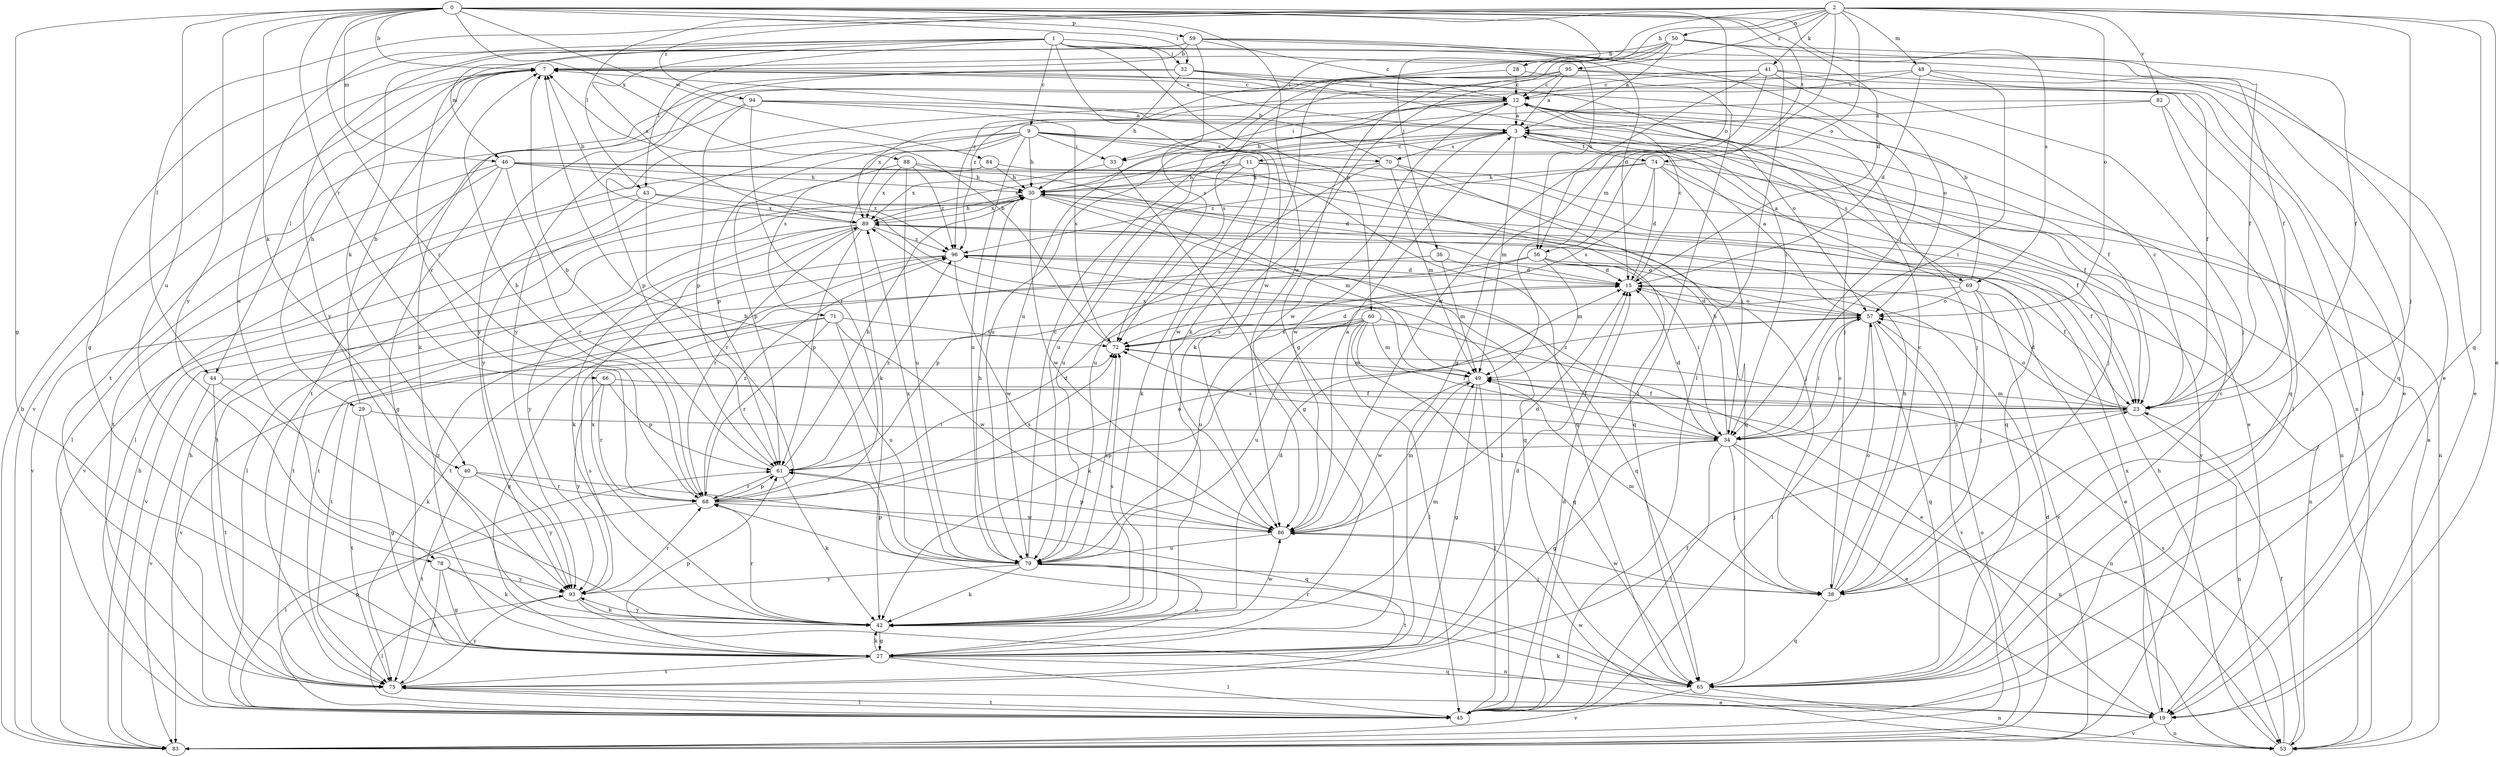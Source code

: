 strict digraph  {
0;
1;
2;
3;
7;
9;
11;
12;
15;
19;
23;
27;
28;
29;
30;
32;
33;
34;
36;
38;
40;
41;
42;
43;
44;
45;
46;
48;
49;
50;
53;
56;
57;
59;
60;
61;
65;
66;
68;
69;
70;
71;
72;
74;
75;
78;
79;
82;
83;
84;
86;
88;
89;
93;
94;
95;
96;
0 -> 7  [label=b];
0 -> 15  [label=d];
0 -> 27  [label=g];
0 -> 32  [label=i];
0 -> 36  [label=j];
0 -> 40  [label=k];
0 -> 46  [label=m];
0 -> 56  [label=o];
0 -> 59  [label=p];
0 -> 66  [label=r];
0 -> 68  [label=r];
0 -> 69  [label=s];
0 -> 74  [label=t];
0 -> 78  [label=u];
0 -> 84  [label=w];
0 -> 86  [label=w];
0 -> 88  [label=x];
0 -> 93  [label=y];
1 -> 3  [label=a];
1 -> 9  [label=c];
1 -> 23  [label=f];
1 -> 32  [label=i];
1 -> 40  [label=k];
1 -> 43  [label=l];
1 -> 46  [label=m];
1 -> 56  [label=o];
1 -> 60  [label=p];
1 -> 78  [label=u];
1 -> 86  [label=w];
1 -> 89  [label=x];
2 -> 19  [label=e];
2 -> 28  [label=h];
2 -> 33  [label=i];
2 -> 38  [label=j];
2 -> 41  [label=k];
2 -> 43  [label=l];
2 -> 44  [label=l];
2 -> 48  [label=m];
2 -> 49  [label=m];
2 -> 50  [label=n];
2 -> 56  [label=o];
2 -> 57  [label=o];
2 -> 65  [label=q];
2 -> 82  [label=v];
2 -> 94  [label=z];
2 -> 95  [label=z];
3 -> 11  [label=c];
3 -> 38  [label=j];
3 -> 49  [label=m];
3 -> 69  [label=s];
3 -> 70  [label=s];
3 -> 74  [label=t];
3 -> 79  [label=u];
3 -> 86  [label=w];
7 -> 12  [label=c];
7 -> 29  [label=h];
7 -> 44  [label=l];
7 -> 53  [label=n];
7 -> 83  [label=v];
9 -> 19  [label=e];
9 -> 23  [label=f];
9 -> 30  [label=h];
9 -> 33  [label=i];
9 -> 42  [label=k];
9 -> 61  [label=p];
9 -> 70  [label=s];
9 -> 71  [label=s];
9 -> 79  [label=u];
9 -> 86  [label=w];
9 -> 93  [label=y];
11 -> 30  [label=h];
11 -> 42  [label=k];
11 -> 53  [label=n];
11 -> 65  [label=q];
11 -> 79  [label=u];
11 -> 89  [label=x];
12 -> 3  [label=a];
12 -> 33  [label=i];
12 -> 38  [label=j];
12 -> 57  [label=o];
12 -> 61  [label=p];
12 -> 79  [label=u];
12 -> 86  [label=w];
12 -> 89  [label=x];
15 -> 12  [label=c];
15 -> 57  [label=o];
19 -> 53  [label=n];
19 -> 83  [label=v];
19 -> 86  [label=w];
19 -> 89  [label=x];
23 -> 12  [label=c];
23 -> 15  [label=d];
23 -> 34  [label=i];
23 -> 49  [label=m];
23 -> 53  [label=n];
23 -> 57  [label=o];
27 -> 15  [label=d];
27 -> 42  [label=k];
27 -> 45  [label=l];
27 -> 61  [label=p];
27 -> 65  [label=q];
27 -> 75  [label=t];
27 -> 79  [label=u];
27 -> 96  [label=z];
28 -> 12  [label=c];
28 -> 45  [label=l];
28 -> 75  [label=t];
29 -> 7  [label=b];
29 -> 27  [label=g];
29 -> 34  [label=i];
29 -> 75  [label=t];
30 -> 3  [label=a];
30 -> 49  [label=m];
30 -> 65  [label=q];
30 -> 83  [label=v];
30 -> 86  [label=w];
30 -> 89  [label=x];
32 -> 12  [label=c];
32 -> 30  [label=h];
32 -> 34  [label=i];
32 -> 38  [label=j];
32 -> 42  [label=k];
32 -> 93  [label=y];
33 -> 27  [label=g];
33 -> 89  [label=x];
34 -> 15  [label=d];
34 -> 19  [label=e];
34 -> 27  [label=g];
34 -> 30  [label=h];
34 -> 38  [label=j];
34 -> 45  [label=l];
34 -> 53  [label=n];
34 -> 57  [label=o];
34 -> 61  [label=p];
34 -> 72  [label=s];
34 -> 96  [label=z];
36 -> 15  [label=d];
36 -> 49  [label=m];
36 -> 75  [label=t];
38 -> 12  [label=c];
38 -> 30  [label=h];
38 -> 49  [label=m];
38 -> 57  [label=o];
38 -> 65  [label=q];
38 -> 86  [label=w];
40 -> 65  [label=q];
40 -> 68  [label=r];
40 -> 75  [label=t];
40 -> 93  [label=y];
41 -> 12  [label=c];
41 -> 19  [label=e];
41 -> 27  [label=g];
41 -> 38  [label=j];
41 -> 57  [label=o];
41 -> 79  [label=u];
41 -> 86  [label=w];
42 -> 15  [label=d];
42 -> 27  [label=g];
42 -> 49  [label=m];
42 -> 68  [label=r];
42 -> 72  [label=s];
42 -> 86  [label=w];
42 -> 89  [label=x];
42 -> 93  [label=y];
43 -> 45  [label=l];
43 -> 68  [label=r];
43 -> 75  [label=t];
43 -> 83  [label=v];
43 -> 89  [label=x];
44 -> 23  [label=f];
44 -> 42  [label=k];
44 -> 75  [label=t];
44 -> 83  [label=v];
45 -> 15  [label=d];
45 -> 30  [label=h];
45 -> 61  [label=p];
45 -> 75  [label=t];
46 -> 15  [label=d];
46 -> 27  [label=g];
46 -> 30  [label=h];
46 -> 38  [label=j];
46 -> 45  [label=l];
46 -> 68  [label=r];
46 -> 75  [label=t];
46 -> 96  [label=z];
48 -> 12  [label=c];
48 -> 15  [label=d];
48 -> 19  [label=e];
48 -> 34  [label=i];
48 -> 65  [label=q];
48 -> 96  [label=z];
49 -> 23  [label=f];
49 -> 27  [label=g];
49 -> 45  [label=l];
49 -> 53  [label=n];
49 -> 86  [label=w];
49 -> 89  [label=x];
50 -> 3  [label=a];
50 -> 7  [label=b];
50 -> 19  [label=e];
50 -> 23  [label=f];
50 -> 27  [label=g];
50 -> 42  [label=k];
50 -> 45  [label=l];
50 -> 96  [label=z];
53 -> 3  [label=a];
53 -> 23  [label=f];
53 -> 30  [label=h];
53 -> 72  [label=s];
56 -> 15  [label=d];
56 -> 34  [label=i];
56 -> 49  [label=m];
56 -> 53  [label=n];
56 -> 61  [label=p];
56 -> 75  [label=t];
57 -> 3  [label=a];
57 -> 15  [label=d];
57 -> 34  [label=i];
57 -> 45  [label=l];
57 -> 65  [label=q];
57 -> 72  [label=s];
57 -> 83  [label=v];
59 -> 7  [label=b];
59 -> 12  [label=c];
59 -> 15  [label=d];
59 -> 23  [label=f];
59 -> 27  [label=g];
59 -> 34  [label=i];
59 -> 68  [label=r];
59 -> 72  [label=s];
59 -> 93  [label=y];
60 -> 19  [label=e];
60 -> 34  [label=i];
60 -> 42  [label=k];
60 -> 45  [label=l];
60 -> 49  [label=m];
60 -> 65  [label=q];
60 -> 72  [label=s];
60 -> 79  [label=u];
60 -> 83  [label=v];
61 -> 7  [label=b];
61 -> 15  [label=d];
61 -> 30  [label=h];
61 -> 42  [label=k];
61 -> 68  [label=r];
61 -> 96  [label=z];
65 -> 12  [label=c];
65 -> 42  [label=k];
65 -> 53  [label=n];
65 -> 68  [label=r];
65 -> 83  [label=v];
66 -> 23  [label=f];
66 -> 61  [label=p];
66 -> 68  [label=r];
66 -> 93  [label=y];
68 -> 7  [label=b];
68 -> 45  [label=l];
68 -> 57  [label=o];
68 -> 61  [label=p];
68 -> 72  [label=s];
68 -> 86  [label=w];
68 -> 96  [label=z];
69 -> 3  [label=a];
69 -> 7  [label=b];
69 -> 19  [label=e];
69 -> 38  [label=j];
69 -> 57  [label=o];
69 -> 79  [label=u];
69 -> 83  [label=v];
70 -> 7  [label=b];
70 -> 23  [label=f];
70 -> 30  [label=h];
70 -> 49  [label=m];
70 -> 65  [label=q];
70 -> 79  [label=u];
71 -> 27  [label=g];
71 -> 68  [label=r];
71 -> 72  [label=s];
71 -> 75  [label=t];
71 -> 79  [label=u];
71 -> 86  [label=w];
72 -> 7  [label=b];
72 -> 15  [label=d];
72 -> 49  [label=m];
74 -> 15  [label=d];
74 -> 30  [label=h];
74 -> 34  [label=i];
74 -> 53  [label=n];
74 -> 72  [label=s];
74 -> 83  [label=v];
74 -> 96  [label=z];
75 -> 19  [label=e];
75 -> 23  [label=f];
75 -> 45  [label=l];
75 -> 93  [label=y];
78 -> 27  [label=g];
78 -> 42  [label=k];
78 -> 75  [label=t];
78 -> 93  [label=y];
79 -> 7  [label=b];
79 -> 12  [label=c];
79 -> 30  [label=h];
79 -> 38  [label=j];
79 -> 42  [label=k];
79 -> 61  [label=p];
79 -> 72  [label=s];
79 -> 75  [label=t];
79 -> 89  [label=x];
79 -> 93  [label=y];
82 -> 3  [label=a];
82 -> 30  [label=h];
82 -> 45  [label=l];
82 -> 65  [label=q];
83 -> 7  [label=b];
83 -> 15  [label=d];
83 -> 30  [label=h];
83 -> 57  [label=o];
84 -> 30  [label=h];
84 -> 45  [label=l];
84 -> 65  [label=q];
86 -> 3  [label=a];
86 -> 15  [label=d];
86 -> 49  [label=m];
86 -> 61  [label=p];
86 -> 79  [label=u];
88 -> 30  [label=h];
88 -> 61  [label=p];
88 -> 65  [label=q];
88 -> 79  [label=u];
88 -> 89  [label=x];
88 -> 96  [label=z];
89 -> 7  [label=b];
89 -> 23  [label=f];
89 -> 30  [label=h];
89 -> 42  [label=k];
89 -> 45  [label=l];
89 -> 57  [label=o];
89 -> 61  [label=p];
89 -> 68  [label=r];
89 -> 93  [label=y];
89 -> 96  [label=z];
93 -> 42  [label=k];
93 -> 45  [label=l];
93 -> 53  [label=n];
93 -> 68  [label=r];
93 -> 72  [label=s];
94 -> 3  [label=a];
94 -> 23  [label=f];
94 -> 61  [label=p];
94 -> 68  [label=r];
94 -> 72  [label=s];
94 -> 75  [label=t];
95 -> 3  [label=a];
95 -> 12  [label=c];
95 -> 23  [label=f];
95 -> 42  [label=k];
95 -> 45  [label=l];
95 -> 72  [label=s];
95 -> 93  [label=y];
96 -> 15  [label=d];
96 -> 23  [label=f];
96 -> 65  [label=q];
96 -> 75  [label=t];
96 -> 83  [label=v];
96 -> 86  [label=w];
}
